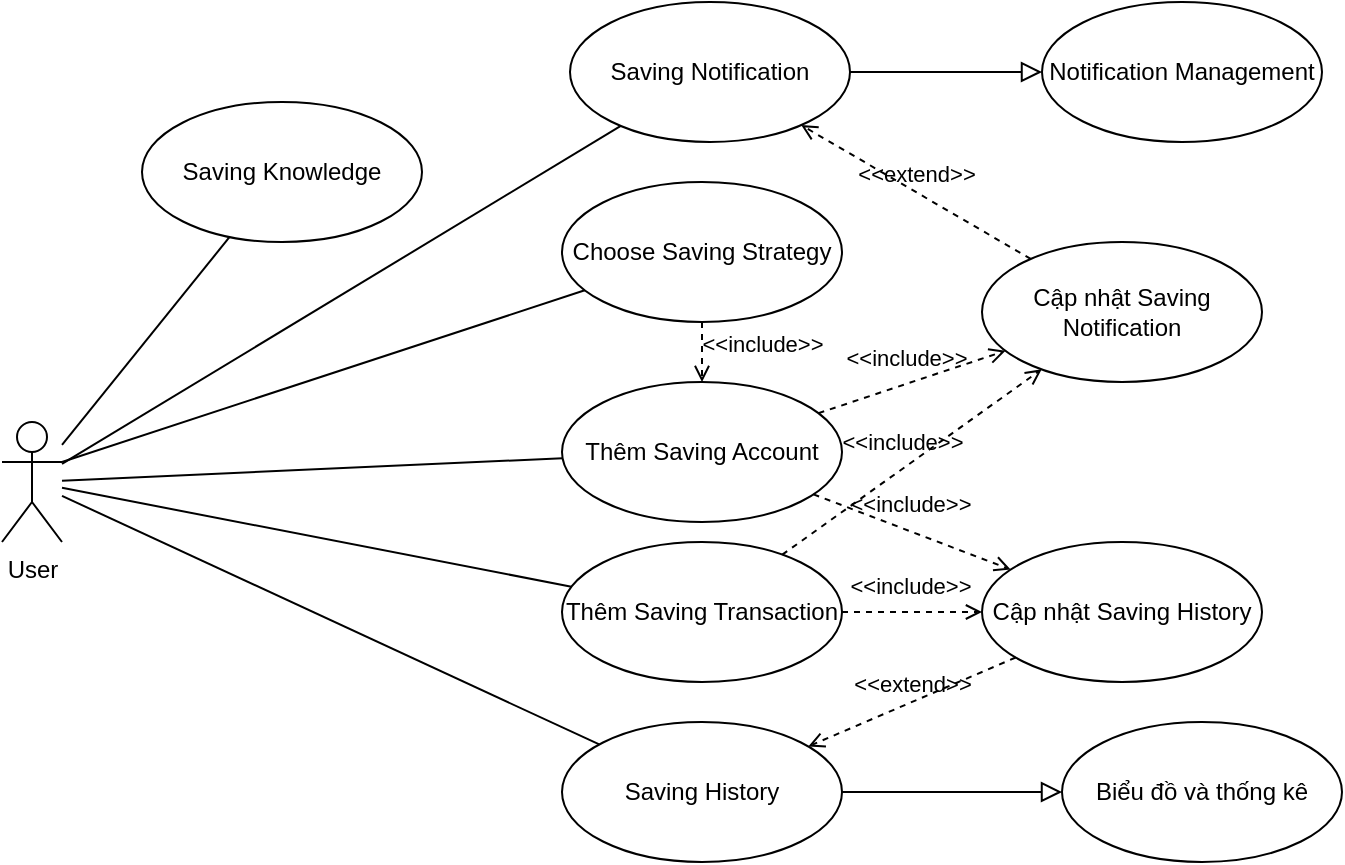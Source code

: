 <mxfile version="24.0.6" type="device">
  <diagram name="Trang-1" id="H9bNSSNECUzFOkqM3ai9">
    <mxGraphModel dx="1034" dy="446" grid="1" gridSize="10" guides="1" tooltips="1" connect="1" arrows="1" fold="1" page="1" pageScale="1" pageWidth="827" pageHeight="1169" math="0" shadow="0">
      <root>
        <mxCell id="0" />
        <mxCell id="1" parent="0" />
        <mxCell id="Y_JQBl5OrL_WmU65u_dn-1" value="User" style="shape=umlActor;verticalLabelPosition=bottom;verticalAlign=top;html=1;outlineConnect=0;" vertex="1" parent="1">
          <mxGeometry x="60" y="300" width="30" height="60" as="geometry" />
        </mxCell>
        <mxCell id="Y_JQBl5OrL_WmU65u_dn-2" value="Thêm Saving Account" style="ellipse;whiteSpace=wrap;html=1;" vertex="1" parent="1">
          <mxGeometry x="340" y="280" width="140" height="70" as="geometry" />
        </mxCell>
        <mxCell id="Y_JQBl5OrL_WmU65u_dn-3" value="Thêm Saving Transaction" style="ellipse;whiteSpace=wrap;html=1;" vertex="1" parent="1">
          <mxGeometry x="340" y="360" width="140" height="70" as="geometry" />
        </mxCell>
        <mxCell id="Y_JQBl5OrL_WmU65u_dn-4" value="Saving History" style="ellipse;whiteSpace=wrap;html=1;" vertex="1" parent="1">
          <mxGeometry x="340" y="450" width="140" height="70" as="geometry" />
        </mxCell>
        <mxCell id="Y_JQBl5OrL_WmU65u_dn-5" value="" style="endArrow=none;html=1;rounded=0;" edge="1" parent="1" source="Y_JQBl5OrL_WmU65u_dn-1" target="Y_JQBl5OrL_WmU65u_dn-3">
          <mxGeometry width="50" height="50" relative="1" as="geometry">
            <mxPoint x="120" y="464" as="sourcePoint" />
            <mxPoint x="274" y="320" as="targetPoint" />
          </mxGeometry>
        </mxCell>
        <mxCell id="Y_JQBl5OrL_WmU65u_dn-6" value="" style="endArrow=none;html=1;rounded=0;" edge="1" parent="1" source="Y_JQBl5OrL_WmU65u_dn-1" target="Y_JQBl5OrL_WmU65u_dn-4">
          <mxGeometry width="50" height="50" relative="1" as="geometry">
            <mxPoint x="100" y="341" as="sourcePoint" />
            <mxPoint x="351" y="360" as="targetPoint" />
          </mxGeometry>
        </mxCell>
        <mxCell id="Y_JQBl5OrL_WmU65u_dn-7" value="" style="endArrow=none;html=1;rounded=0;" edge="1" parent="1" source="Y_JQBl5OrL_WmU65u_dn-1" target="Y_JQBl5OrL_WmU65u_dn-2">
          <mxGeometry width="50" height="50" relative="1" as="geometry">
            <mxPoint x="110" y="351" as="sourcePoint" />
            <mxPoint x="361" y="370" as="targetPoint" />
          </mxGeometry>
        </mxCell>
        <mxCell id="Y_JQBl5OrL_WmU65u_dn-8" value="Cập nhật Saving History" style="ellipse;whiteSpace=wrap;html=1;" vertex="1" parent="1">
          <mxGeometry x="550" y="360" width="140" height="70" as="geometry" />
        </mxCell>
        <mxCell id="Y_JQBl5OrL_WmU65u_dn-9" value="&amp;lt;&amp;lt;include&amp;gt;&amp;gt;" style="html=1;verticalAlign=bottom;labelBackgroundColor=none;endArrow=open;endFill=0;dashed=1;rounded=0;" edge="1" parent="1" source="Y_JQBl5OrL_WmU65u_dn-2" target="Y_JQBl5OrL_WmU65u_dn-8">
          <mxGeometry x="-0.04" y="4" width="160" relative="1" as="geometry">
            <mxPoint x="250" y="390" as="sourcePoint" />
            <mxPoint x="410" y="390" as="targetPoint" />
            <mxPoint as="offset" />
          </mxGeometry>
        </mxCell>
        <mxCell id="Y_JQBl5OrL_WmU65u_dn-10" value="&amp;lt;&amp;lt;include&amp;gt;&amp;gt;" style="html=1;verticalAlign=bottom;labelBackgroundColor=none;endArrow=open;endFill=0;dashed=1;rounded=0;" edge="1" parent="1" source="Y_JQBl5OrL_WmU65u_dn-3" target="Y_JQBl5OrL_WmU65u_dn-8">
          <mxGeometry x="-0.04" y="4" width="160" relative="1" as="geometry">
            <mxPoint x="469" y="290" as="sourcePoint" />
            <mxPoint x="571" y="340" as="targetPoint" />
            <mxPoint as="offset" />
          </mxGeometry>
        </mxCell>
        <mxCell id="Y_JQBl5OrL_WmU65u_dn-11" value="&amp;lt;&amp;lt;extend&amp;gt;&amp;gt;" style="html=1;verticalAlign=bottom;labelBackgroundColor=none;endArrow=open;endFill=0;dashed=1;rounded=0;" edge="1" parent="1" source="Y_JQBl5OrL_WmU65u_dn-8" target="Y_JQBl5OrL_WmU65u_dn-4">
          <mxGeometry width="160" relative="1" as="geometry">
            <mxPoint x="250" y="390" as="sourcePoint" />
            <mxPoint x="410" y="390" as="targetPoint" />
          </mxGeometry>
        </mxCell>
        <mxCell id="Y_JQBl5OrL_WmU65u_dn-12" value="Saving Knowledge" style="ellipse;whiteSpace=wrap;html=1;" vertex="1" parent="1">
          <mxGeometry x="130" y="140" width="140" height="70" as="geometry" />
        </mxCell>
        <mxCell id="Y_JQBl5OrL_WmU65u_dn-13" value="" style="endArrow=none;html=1;rounded=0;" edge="1" parent="1" source="Y_JQBl5OrL_WmU65u_dn-1" target="Y_JQBl5OrL_WmU65u_dn-12">
          <mxGeometry width="50" height="50" relative="1" as="geometry">
            <mxPoint x="90" y="237" as="sourcePoint" />
            <mxPoint x="361" y="280" as="targetPoint" />
          </mxGeometry>
        </mxCell>
        <mxCell id="Y_JQBl5OrL_WmU65u_dn-15" value="Biểu đồ và thống kê" style="ellipse;whiteSpace=wrap;html=1;" vertex="1" parent="1">
          <mxGeometry x="590" y="450" width="140" height="70" as="geometry" />
        </mxCell>
        <mxCell id="Y_JQBl5OrL_WmU65u_dn-16" value="" style="endArrow=block;html=1;rounded=0;align=center;verticalAlign=bottom;endFill=0;labelBackgroundColor=none;endSize=8;" edge="1" parent="1" source="Y_JQBl5OrL_WmU65u_dn-4" target="Y_JQBl5OrL_WmU65u_dn-15">
          <mxGeometry relative="1" as="geometry">
            <mxPoint x="396" y="641" as="sourcePoint" />
            <mxPoint x="924" y="541" as="targetPoint" />
          </mxGeometry>
        </mxCell>
        <mxCell id="Y_JQBl5OrL_WmU65u_dn-17" value="" style="resizable=0;html=1;align=center;verticalAlign=top;labelBackgroundColor=none;" connectable="0" vertex="1" parent="Y_JQBl5OrL_WmU65u_dn-16">
          <mxGeometry relative="1" as="geometry" />
        </mxCell>
        <mxCell id="Y_JQBl5OrL_WmU65u_dn-19" value="Choose Saving Strategy" style="ellipse;whiteSpace=wrap;html=1;" vertex="1" parent="1">
          <mxGeometry x="340" y="180" width="140" height="70" as="geometry" />
        </mxCell>
        <mxCell id="Y_JQBl5OrL_WmU65u_dn-20" value="" style="endArrow=none;html=1;rounded=0;exitX=1;exitY=0.333;exitDx=0;exitDy=0;exitPerimeter=0;" edge="1" parent="1" target="Y_JQBl5OrL_WmU65u_dn-19" source="Y_JQBl5OrL_WmU65u_dn-1">
          <mxGeometry width="50" height="50" relative="1" as="geometry">
            <mxPoint x="100" y="337" as="sourcePoint" />
            <mxPoint x="371" y="380" as="targetPoint" />
          </mxGeometry>
        </mxCell>
        <mxCell id="Y_JQBl5OrL_WmU65u_dn-21" value="&amp;lt;&amp;lt;include&amp;gt;&amp;gt;" style="html=1;verticalAlign=bottom;labelBackgroundColor=none;endArrow=open;endFill=0;dashed=1;rounded=0;" edge="1" parent="1" source="Y_JQBl5OrL_WmU65u_dn-19" target="Y_JQBl5OrL_WmU65u_dn-2">
          <mxGeometry x="0.333" y="30" width="160" relative="1" as="geometry">
            <mxPoint x="260" y="400" as="sourcePoint" />
            <mxPoint x="571" y="340" as="targetPoint" />
            <mxPoint as="offset" />
            <Array as="points" />
          </mxGeometry>
        </mxCell>
        <mxCell id="Y_JQBl5OrL_WmU65u_dn-22" value="Saving Notification" style="ellipse;whiteSpace=wrap;html=1;" vertex="1" parent="1">
          <mxGeometry x="344" y="90" width="140" height="70" as="geometry" />
        </mxCell>
        <mxCell id="Y_JQBl5OrL_WmU65u_dn-23" value="" style="endArrow=none;html=1;rounded=0;" edge="1" parent="1" target="Y_JQBl5OrL_WmU65u_dn-22" source="Y_JQBl5OrL_WmU65u_dn-1">
          <mxGeometry width="50" height="50" relative="1" as="geometry">
            <mxPoint x="90" y="421" as="sourcePoint" />
            <mxPoint x="351" y="445" as="targetPoint" />
          </mxGeometry>
        </mxCell>
        <mxCell id="Y_JQBl5OrL_WmU65u_dn-24" value="Notification Management" style="ellipse;whiteSpace=wrap;html=1;" vertex="1" parent="1">
          <mxGeometry x="580" y="90" width="140" height="70" as="geometry" />
        </mxCell>
        <mxCell id="Y_JQBl5OrL_WmU65u_dn-25" value="" style="endArrow=block;html=1;rounded=0;align=center;verticalAlign=bottom;endFill=0;labelBackgroundColor=none;endSize=8;" edge="1" parent="1" source="Y_JQBl5OrL_WmU65u_dn-22" target="Y_JQBl5OrL_WmU65u_dn-24">
          <mxGeometry relative="1" as="geometry">
            <mxPoint x="396" y="726" as="sourcePoint" />
            <mxPoint x="924" y="626" as="targetPoint" />
          </mxGeometry>
        </mxCell>
        <mxCell id="Y_JQBl5OrL_WmU65u_dn-26" value="" style="resizable=0;html=1;align=center;verticalAlign=top;labelBackgroundColor=none;" connectable="0" vertex="1" parent="Y_JQBl5OrL_WmU65u_dn-25">
          <mxGeometry relative="1" as="geometry" />
        </mxCell>
        <mxCell id="Y_JQBl5OrL_WmU65u_dn-27" value="Cập nhật Saving Notification" style="ellipse;whiteSpace=wrap;html=1;" vertex="1" parent="1">
          <mxGeometry x="550" y="210" width="140" height="70" as="geometry" />
        </mxCell>
        <mxCell id="Y_JQBl5OrL_WmU65u_dn-29" value="&amp;lt;&amp;lt;include&amp;gt;&amp;gt;" style="html=1;verticalAlign=bottom;labelBackgroundColor=none;endArrow=open;endFill=0;dashed=1;rounded=0;" edge="1" parent="1" target="Y_JQBl5OrL_WmU65u_dn-27" source="Y_JQBl5OrL_WmU65u_dn-2">
          <mxGeometry x="-0.04" y="4" width="160" relative="1" as="geometry">
            <mxPoint x="630" y="320" as="sourcePoint" />
            <mxPoint x="571" y="177.5" as="targetPoint" />
            <mxPoint as="offset" />
          </mxGeometry>
        </mxCell>
        <mxCell id="Y_JQBl5OrL_WmU65u_dn-31" value="&amp;lt;&amp;lt;extend&amp;gt;&amp;gt;" style="html=1;verticalAlign=bottom;labelBackgroundColor=none;endArrow=open;endFill=0;dashed=1;rounded=0;" edge="1" parent="1" source="Y_JQBl5OrL_WmU65u_dn-27" target="Y_JQBl5OrL_WmU65u_dn-22">
          <mxGeometry width="160" relative="1" as="geometry">
            <mxPoint x="672" y="160" as="sourcePoint" />
            <mxPoint x="568" y="204" as="targetPoint" />
          </mxGeometry>
        </mxCell>
        <mxCell id="Y_JQBl5OrL_WmU65u_dn-32" value="&amp;lt;&amp;lt;include&amp;gt;&amp;gt;" style="html=1;verticalAlign=bottom;labelBackgroundColor=none;endArrow=open;endFill=0;dashed=1;rounded=0;" edge="1" parent="1" source="Y_JQBl5OrL_WmU65u_dn-3" target="Y_JQBl5OrL_WmU65u_dn-27">
          <mxGeometry x="-0.04" y="4" width="160" relative="1" as="geometry">
            <mxPoint x="478" y="306" as="sourcePoint" />
            <mxPoint x="572" y="274" as="targetPoint" />
            <mxPoint as="offset" />
          </mxGeometry>
        </mxCell>
      </root>
    </mxGraphModel>
  </diagram>
</mxfile>
